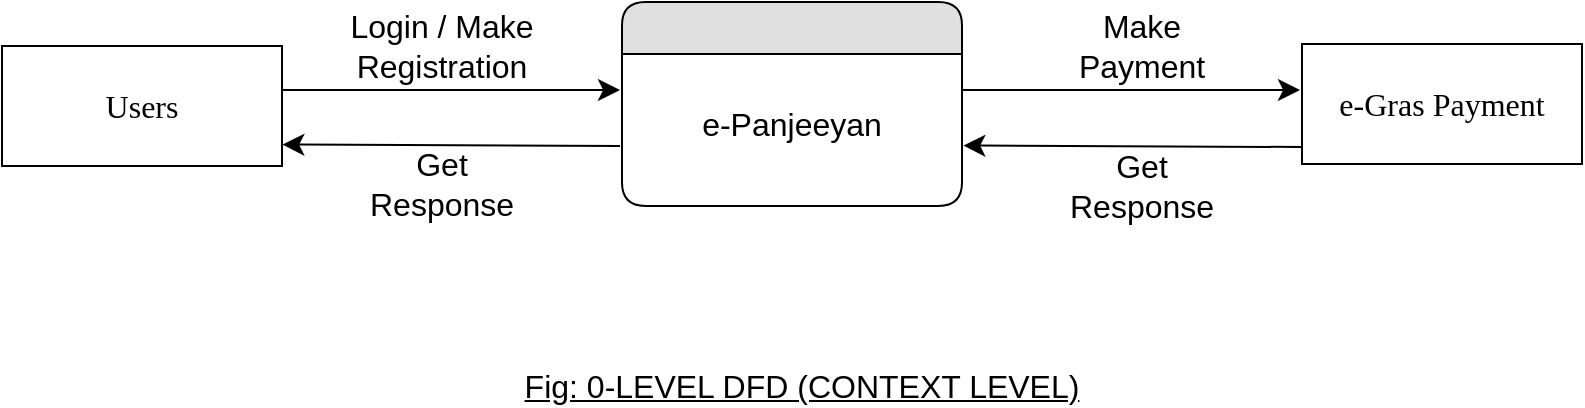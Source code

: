 <mxfile version="10.7.7" type="device"><diagram name="Page-1" id="52a04d89-c75d-2922-d76d-85b35f80e030"><mxGraphModel dx="1522" dy="767" grid="1" gridSize="10" guides="1" tooltips="1" connect="1" arrows="1" fold="1" page="1" pageScale="1" pageWidth="1100" pageHeight="850" background="#ffffff" math="0" shadow="0"><root><mxCell id="0"/><mxCell id="1" parent="0"/><mxCell id="1fdf3b25b50cf41e-27" style="html=1;labelBackgroundColor=none;startFill=0;startSize=8;endFill=1;endSize=8;fontFamily=Verdana;fontSize=16;" parent="1" edge="1"><mxGeometry relative="1" as="geometry"><mxPoint x="180" y="152" as="sourcePoint"/><mxPoint x="349" y="152" as="targetPoint"/><Array as="points"/></mxGeometry></mxCell><mxCell id="17472293e6e8944d-30" value="Users" style="whiteSpace=wrap;html=1;rounded=0;shadow=0;comic=0;labelBackgroundColor=none;strokeColor=#000000;strokeWidth=1;fillColor=#FFFFFF;fontFamily=Verdana;fontSize=16;fontColor=#000000;align=center;" parent="1" vertex="1"><mxGeometry x="40" y="130" width="140" height="60" as="geometry"/></mxCell><mxCell id="1fdf3b25b50cf41e-1" value="" style="swimlane;html=1;fontStyle=0;childLayout=stackLayout;horizontal=1;startSize=26;fillColor=#e0e0e0;horizontalStack=0;resizeParent=1;resizeLast=0;collapsible=1;marginBottom=0;swimlaneFillColor=#ffffff;align=center;rounded=1;shadow=0;comic=0;labelBackgroundColor=none;strokeColor=#000000;strokeWidth=1;fontFamily=Verdana;fontSize=16;fontColor=#000000;" parent="1" vertex="1"><mxGeometry x="350" y="108" width="170" height="102" as="geometry"><mxRectangle x="350" y="108" width="50" height="40" as="alternateBounds"/></mxGeometry></mxCell><mxCell id="1fdf3b25b50cf41e-2" value="&lt;br style=&quot;font-size: 16px;&quot;&gt;e-Panjeeyan&lt;br style=&quot;font-size: 16px;&quot;&gt;" style="text;html=1;strokeColor=none;fillColor=none;spacingLeft=4;spacingRight=4;whiteSpace=wrap;overflow=hidden;rotatable=0;points=[[0,0.5],[1,0.5]];portConstraint=eastwest;align=center;fontSize=16;" parent="1fdf3b25b50cf41e-1" vertex="1"><mxGeometry y="26" width="170" height="44" as="geometry"/></mxCell><mxCell id="W9NvhDHZjRByy_jM0ZRa-3" style="edgeStyle=none;html=1;labelBackgroundColor=none;startFill=0;startSize=8;endFill=1;endSize=8;fontFamily=Verdana;fontSize=16;entryX=1.008;entryY=0.821;entryDx=0;entryDy=0;entryPerimeter=0;" parent="1" edge="1"><mxGeometry relative="1" as="geometry"><mxPoint x="349" y="180" as="sourcePoint"/><mxPoint x="180.167" y="179.278" as="targetPoint"/></mxGeometry></mxCell><mxCell id="W9NvhDHZjRByy_jM0ZRa-4" value="Login / Make Registration" style="text;html=1;strokeColor=none;fillColor=none;align=center;verticalAlign=middle;whiteSpace=wrap;rounded=0;fontSize=16;" parent="1" vertex="1"><mxGeometry x="210" y="120" width="100" height="20" as="geometry"/></mxCell><mxCell id="W9NvhDHZjRByy_jM0ZRa-5" value="Make Payment" style="text;html=1;strokeColor=none;fillColor=none;align=center;verticalAlign=middle;whiteSpace=wrap;rounded=0;fontSize=16;" parent="1" vertex="1"><mxGeometry x="580" y="120" width="60" height="20" as="geometry"/></mxCell><mxCell id="W9NvhDHZjRByy_jM0ZRa-6" value="e-Gras Payment" style="whiteSpace=wrap;html=1;rounded=0;shadow=0;comic=0;labelBackgroundColor=none;strokeColor=#000000;strokeWidth=1;fillColor=#FFFFFF;fontFamily=Verdana;fontSize=16;fontColor=#000000;align=center;" parent="1" vertex="1"><mxGeometry x="690" y="129" width="140" height="60" as="geometry"/></mxCell><mxCell id="W9NvhDHZjRByy_jM0ZRa-8" style="edgeStyle=none;html=1;labelBackgroundColor=none;startFill=0;startSize=8;endFill=1;endSize=8;fontFamily=Verdana;fontSize=16;entryX=1.008;entryY=0.821;entryDx=0;entryDy=0;entryPerimeter=0;" parent="1" edge="1"><mxGeometry relative="1" as="geometry"><mxPoint x="689.5" y="180.5" as="sourcePoint"/><mxPoint x="520.667" y="179.778" as="targetPoint"/></mxGeometry></mxCell><mxCell id="W9NvhDHZjRByy_jM0ZRa-9" style="html=1;labelBackgroundColor=none;startFill=0;startSize=8;endFill=1;endSize=8;fontFamily=Verdana;fontSize=16;" parent="1" edge="1"><mxGeometry relative="1" as="geometry"><mxPoint x="520" y="152" as="sourcePoint"/><mxPoint x="689" y="152" as="targetPoint"/><Array as="points"/></mxGeometry></mxCell><mxCell id="W9NvhDHZjRByy_jM0ZRa-10" value="Get Response" style="text;html=1;strokeColor=none;fillColor=none;align=center;verticalAlign=middle;whiteSpace=wrap;rounded=0;fontSize=16;" parent="1" vertex="1"><mxGeometry x="230" y="192" width="60" height="13" as="geometry"/></mxCell><mxCell id="W9NvhDHZjRByy_jM0ZRa-11" value="Get Response" style="text;html=1;strokeColor=none;fillColor=none;align=center;verticalAlign=middle;whiteSpace=wrap;rounded=0;fontSize=16;" parent="1" vertex="1"><mxGeometry x="580" y="193.5" width="60" height="13" as="geometry"/></mxCell><mxCell id="W9NvhDHZjRByy_jM0ZRa-12" value="&lt;font style=&quot;font-size: 16px&quot;&gt;Fig:&amp;nbsp;0-LEVEL DFD (CONTEXT LEVEL)&lt;/font&gt;" style="text;html=1;strokeColor=none;fillColor=none;align=center;verticalAlign=middle;whiteSpace=wrap;rounded=0;fontSize=16;fontStyle=4" parent="1" vertex="1"><mxGeometry x="290" y="290" width="300" height="20" as="geometry"/></mxCell></root></mxGraphModel></diagram></mxfile>